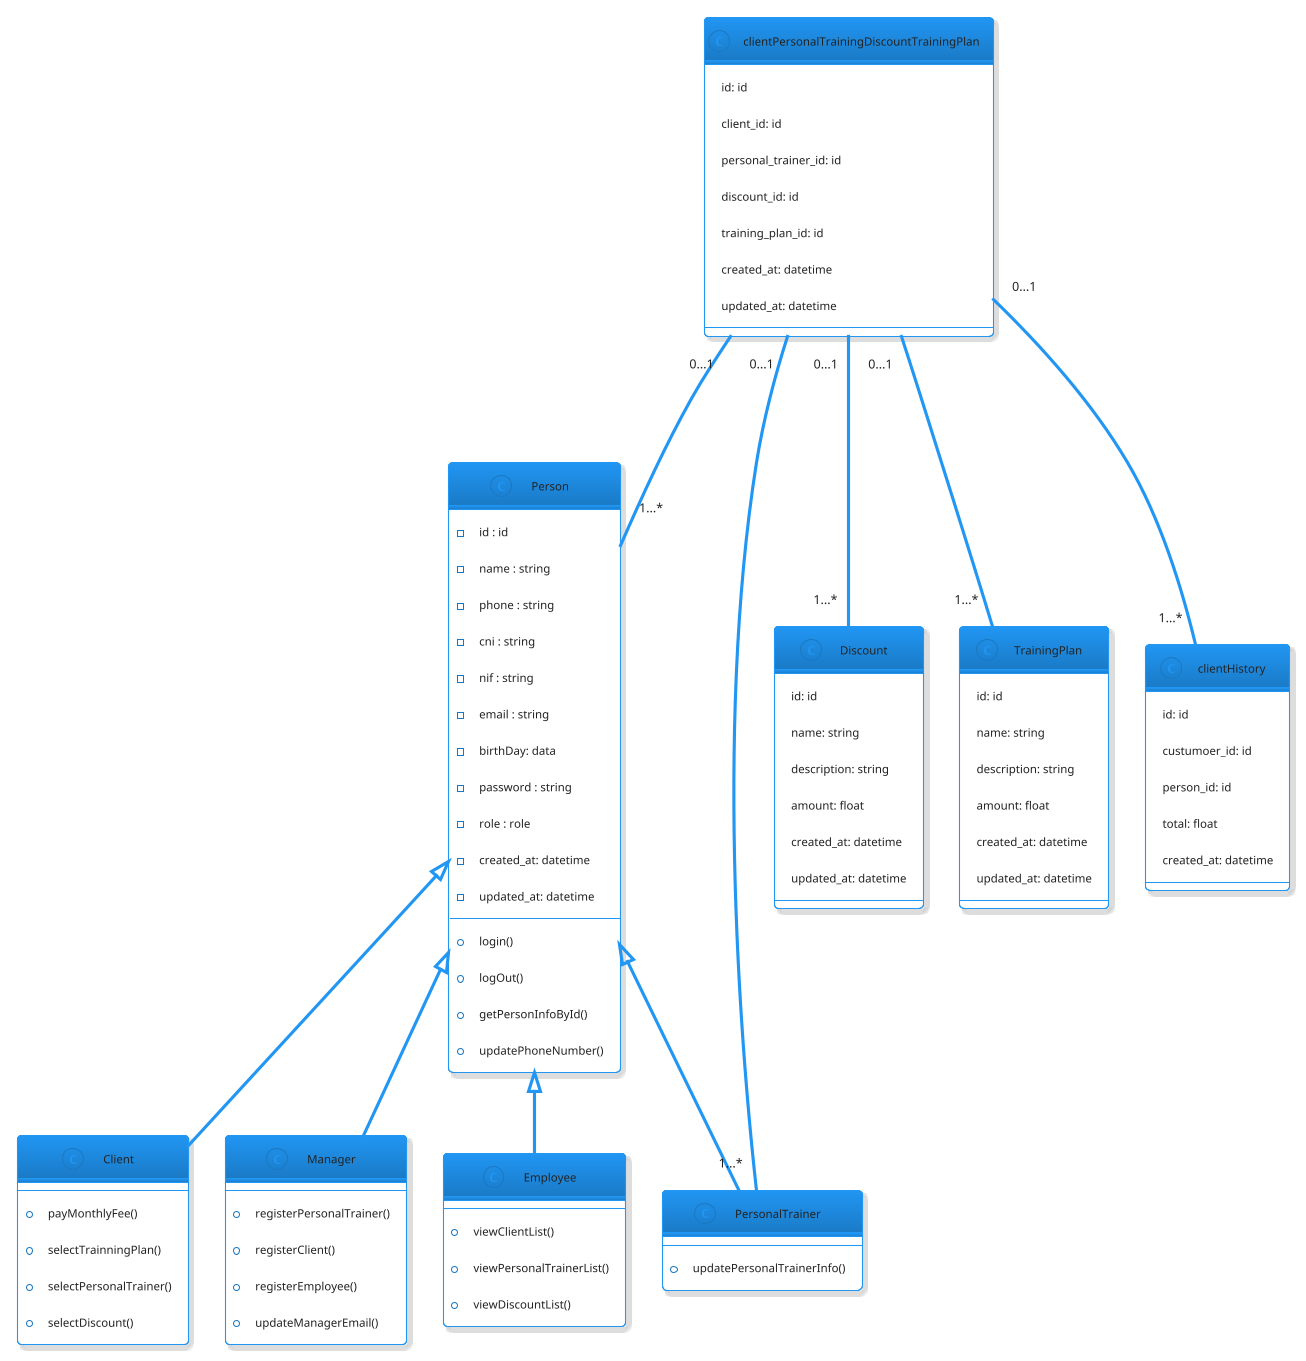 @startuml Nogain
!theme materia-outline

class Person {
  - id : id
  -name : string
  -phone : string
  -cni : string
  -nif : string
  -email : string
  -birthDay: data
  -password : string
  -role : role
  -created_at: datetime
  -updated_at: datetime

  +login()
  +logOut()
  +getPersonInfoById()
  +updatePhoneNumber()

}

class Client {
  +payMonthlyFee()
  +selectTrainningPlan()
  +selectPersonalTrainer()
  +selectDiscount()
}


class PersonalTrainer {
  +updatePersonalTrainerInfo()

}


class Manager {
  +registerPersonalTrainer()
  +registerClient()
  +registerEmployee()
  +updateManagerEmail()
}


class Employee {

  +viewClientList()
  +viewPersonalTrainerList()
  +viewDiscountList()
}



class Discount {
  id: id
  name: string
  description: string
  amount: float
  created_at: datetime
  updated_at: datetime
}

class TrainingPlan {
  id: id
  name: string
  description: string
  amount: float
  created_at: datetime
  updated_at: datetime
}


class clientPersonalTrainingDiscountTrainingPlan {
  id: id
  client_id: id
  personal_trainer_id: id
  discount_id: id
  training_plan_id: id
  created_at: datetime
  updated_at: datetime
}

class clientHistory {
  id: id
  custumoer_id: id
  person_id: id
  total: float
  created_at: datetime
}


' enum Role {
'   MANAGER
'   EMPLOYEE
'   CUSTOMER
' }

' Person --- Role

' confirma se inheritance or aggregation

Person  <|--  Client
Person  <|--  PersonalTrainer
Person  <|--  Manager
Person  <|--  Employee

' clientHistory <|-- Client
' clientHistory <|-- Person

clientPersonalTrainingDiscountTrainingPlan "0...1" --- "1...*" Person
clientPersonalTrainingDiscountTrainingPlan "0...1" --- "1...*" PersonalTrainer
clientPersonalTrainingDiscountTrainingPlan "0...1" --- "1...*" Discount
clientPersonalTrainingDiscountTrainingPlan "0...1" --- "1...*" TrainingPlan
clientPersonalTrainingDiscountTrainingPlan "0...1"--- "1...*" clientHistory

@enduml
